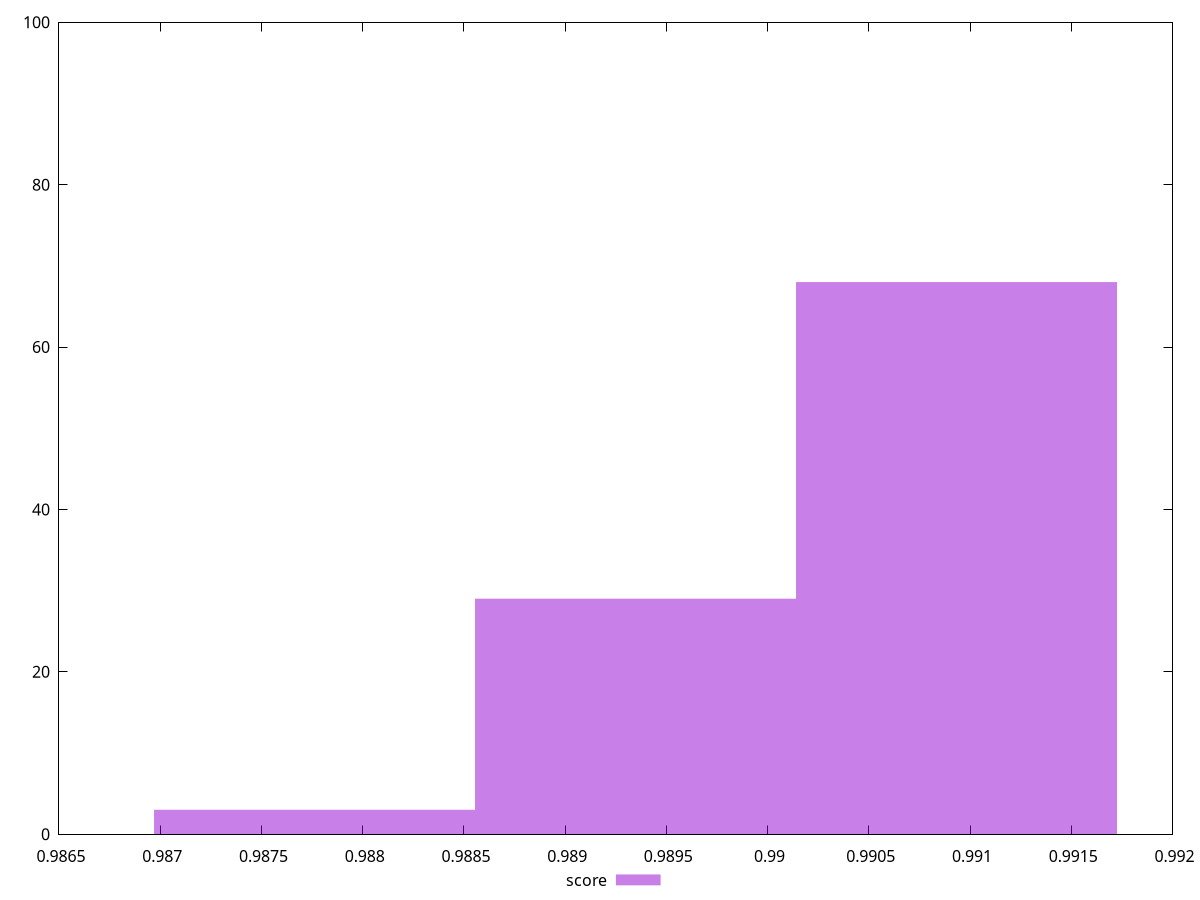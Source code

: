 reset
set terminal svg size 640, 490 enhanced background rgb 'white'
set output "report_00007_2020-12-11T15:55:29.892Z/bootup-time/samples/pages+cached+nointeractive/score/histogram.svg"

$score <<EOF
0.9893476830046252 29
0.9909331760863634 68
0.987762189922887 3
EOF

set key outside below
set boxwidth 0.0015854930817381814
set yrange [0:100]
set style fill transparent solid 0.5 noborder

plot \
  $score title "score" with boxes, \


reset